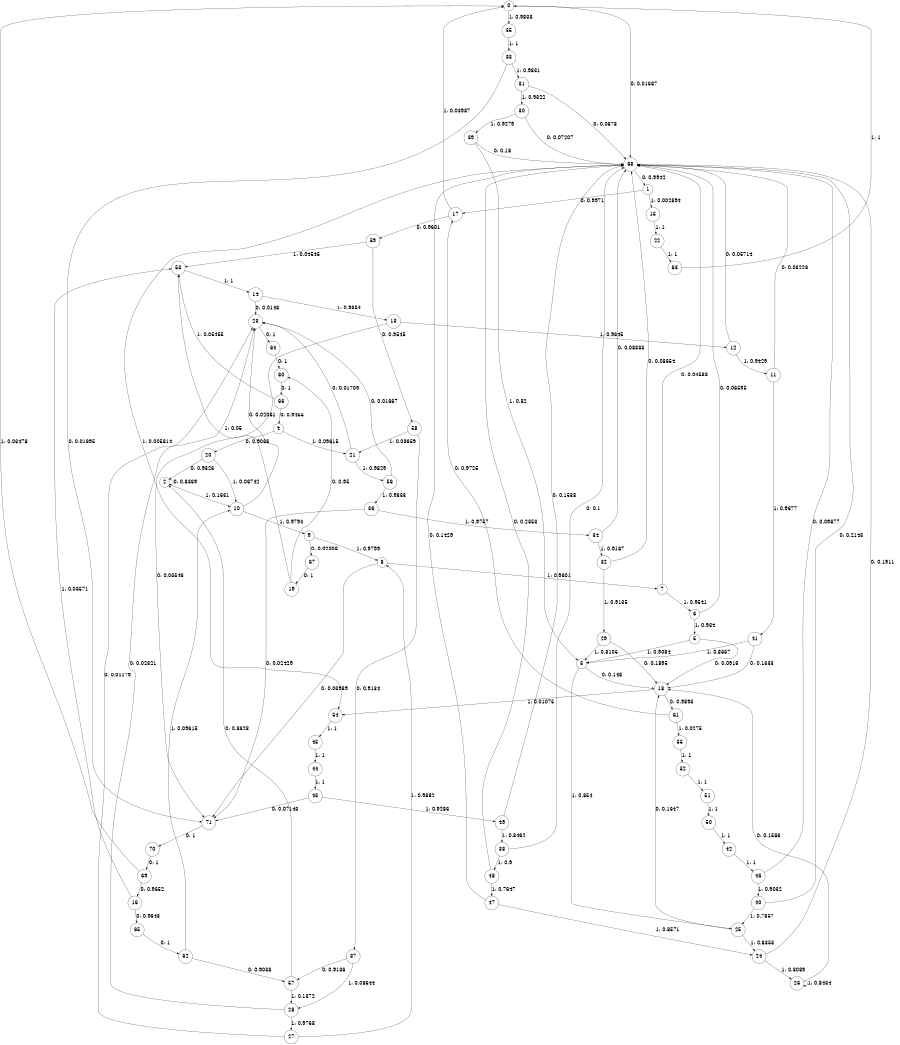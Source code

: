 digraph "ch1_face_grouped_df_L13" {
size = "6,8.5";
ratio = "fill";
node [shape = circle];
node [fontsize = 24];
edge [fontsize = 24];
0 -> 68 [label = "0: 0.01667  "];
0 -> 35 [label = "1: 0.9833   "];
1 -> 17 [label = "0: 0.9971   "];
1 -> 15 [label = "1: 0.002894  "];
2 -> 2 [label = "0: 0.8369   "];
2 -> 10 [label = "1: 0.1631   "];
3 -> 18 [label = "0: 0.146    "];
3 -> 25 [label = "1: 0.854    "];
4 -> 20 [label = "0: 0.9038   "];
4 -> 21 [label = "1: 0.09615  "];
5 -> 18 [label = "0: 0.0916   "];
5 -> 3 [label = "1: 0.9084   "];
6 -> 68 [label = "0: 0.06595  "];
6 -> 5 [label = "1: 0.934    "];
7 -> 68 [label = "0: 0.04588  "];
7 -> 6 [label = "1: 0.9541   "];
8 -> 71 [label = "0: 0.03989  "];
8 -> 7 [label = "1: 0.9601   "];
9 -> 67 [label = "0: 0.02006  "];
9 -> 8 [label = "1: 0.9799   "];
10 -> 23 [label = "0: 0.02061  "];
10 -> 9 [label = "1: 0.9794   "];
11 -> 68 [label = "0: 0.03226  "];
11 -> 41 [label = "1: 0.9677   "];
12 -> 68 [label = "0: 0.05714  "];
12 -> 11 [label = "1: 0.9429   "];
13 -> 71 [label = "0: 0.03546  "];
13 -> 12 [label = "1: 0.9645   "];
14 -> 23 [label = "0: 0.0146   "];
14 -> 13 [label = "1: 0.9854   "];
15 -> 22 [label = "1: 1        "];
16 -> 65 [label = "0: 0.9643   "];
16 -> 53 [label = "1: 0.03571  "];
17 -> 59 [label = "0: 0.9601   "];
17 -> 0 [label = "1: 0.03987  "];
18 -> 61 [label = "0: 0.9893   "];
18 -> 54 [label = "1: 0.01075  "];
19 -> 60 [label = "0: 0.95     "];
19 -> 53 [label = "1: 0.05     "];
20 -> 2 [label = "0: 0.9326   "];
20 -> 10 [label = "1: 0.06742  "];
21 -> 23 [label = "0: 0.01709  "];
21 -> 56 [label = "1: 0.9829   "];
22 -> 63 [label = "1: 1        "];
23 -> 64 [label = "0: 1        "];
24 -> 68 [label = "0: 0.1911   "];
24 -> 26 [label = "1: 0.8089   "];
25 -> 18 [label = "0: 0.1647   "];
25 -> 24 [label = "1: 0.8353   "];
26 -> 18 [label = "0: 0.1566   "];
26 -> 26 [label = "1: 0.8434   "];
27 -> 23 [label = "0: 0.01179  "];
27 -> 8 [label = "1: 0.9882   "];
28 -> 23 [label = "0: 0.02321  "];
28 -> 27 [label = "1: 0.9768   "];
29 -> 18 [label = "0: 0.1895   "];
29 -> 3 [label = "1: 0.8105   "];
30 -> 68 [label = "0: 0.07207  "];
30 -> 39 [label = "1: 0.9279   "];
31 -> 68 [label = "0: 0.0678   "];
31 -> 30 [label = "1: 0.9322   "];
32 -> 68 [label = "0: 0.08654  "];
32 -> 29 [label = "1: 0.9135   "];
33 -> 71 [label = "0: 0.01695  "];
33 -> 31 [label = "1: 0.9831   "];
34 -> 68 [label = "0: 0.08333  "];
34 -> 32 [label = "1: 0.9167   "];
35 -> 33 [label = "1: 1        "];
36 -> 71 [label = "0: 0.02429  "];
36 -> 34 [label = "1: 0.9757   "];
37 -> 57 [label = "0: 0.9136   "];
37 -> 28 [label = "1: 0.08644  "];
38 -> 68 [label = "0: 0.1      "];
38 -> 48 [label = "1: 0.9      "];
39 -> 68 [label = "0: 0.18     "];
39 -> 3 [label = "1: 0.82     "];
40 -> 68 [label = "0: 0.2143   "];
40 -> 25 [label = "1: 0.7857   "];
41 -> 18 [label = "0: 0.1333   "];
41 -> 3 [label = "1: 0.8667   "];
42 -> 46 [label = "1: 1        "];
43 -> 71 [label = "0: 0.07143  "];
43 -> 49 [label = "1: 0.9286   "];
44 -> 43 [label = "1: 1        "];
45 -> 44 [label = "1: 1        "];
46 -> 68 [label = "0: 0.09677  "];
46 -> 40 [label = "1: 0.9032   "];
47 -> 68 [label = "0: 0.1429   "];
47 -> 24 [label = "1: 0.8571   "];
48 -> 68 [label = "0: 0.2353   "];
48 -> 47 [label = "1: 0.7647   "];
49 -> 68 [label = "0: 0.1538   "];
49 -> 38 [label = "1: 0.8462   "];
50 -> 42 [label = "1: 1        "];
51 -> 50 [label = "1: 1        "];
52 -> 51 [label = "1: 1        "];
53 -> 14 [label = "1: 1        "];
54 -> 45 [label = "1: 1        "];
55 -> 52 [label = "1: 1        "];
56 -> 23 [label = "0: 0.01667  "];
56 -> 36 [label = "1: 0.9833   "];
57 -> 2 [label = "0: 0.8628   "];
57 -> 28 [label = "1: 0.1372   "];
58 -> 37 [label = "0: 0.9134   "];
58 -> 21 [label = "1: 0.08659  "];
59 -> 58 [label = "0: 0.9545   "];
59 -> 53 [label = "1: 0.04545  "];
60 -> 66 [label = "0: 1        "];
61 -> 17 [label = "0: 0.9725   "];
61 -> 55 [label = "1: 0.0275   "];
62 -> 57 [label = "0: 0.9038   "];
62 -> 10 [label = "1: 0.09615  "];
63 -> 0 [label = "1: 1        "];
64 -> 60 [label = "0: 1        "];
65 -> 62 [label = "0: 1        "];
66 -> 4 [label = "0: 0.9455   "];
66 -> 53 [label = "1: 0.05455  "];
67 -> 19 [label = "0: 1        "];
68 -> 1 [label = "0: 0.9942   "];
68 -> 54 [label = "1: 0.005814  "];
69 -> 16 [label = "0: 0.9652   "];
69 -> 0 [label = "1: 0.03478  "];
70 -> 69 [label = "0: 1        "];
71 -> 70 [label = "0: 1        "];
}
